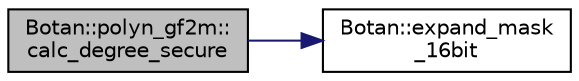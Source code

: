 digraph "Botan::polyn_gf2m::calc_degree_secure"
{
  edge [fontname="Helvetica",fontsize="10",labelfontname="Helvetica",labelfontsize="10"];
  node [fontname="Helvetica",fontsize="10",shape=record];
  rankdir="LR";
  Node10 [label="Botan::polyn_gf2m::\lcalc_degree_secure",height=0.2,width=0.4,color="black", fillcolor="grey75", style="filled", fontcolor="black"];
  Node10 -> Node11 [color="midnightblue",fontsize="10",style="solid",fontname="Helvetica"];
  Node11 [label="Botan::expand_mask\l_16bit",height=0.2,width=0.4,color="black", fillcolor="white", style="filled",URL="$namespace_botan.html#a2a0b6b61c8483eb1efca4564bb144828"];
}
